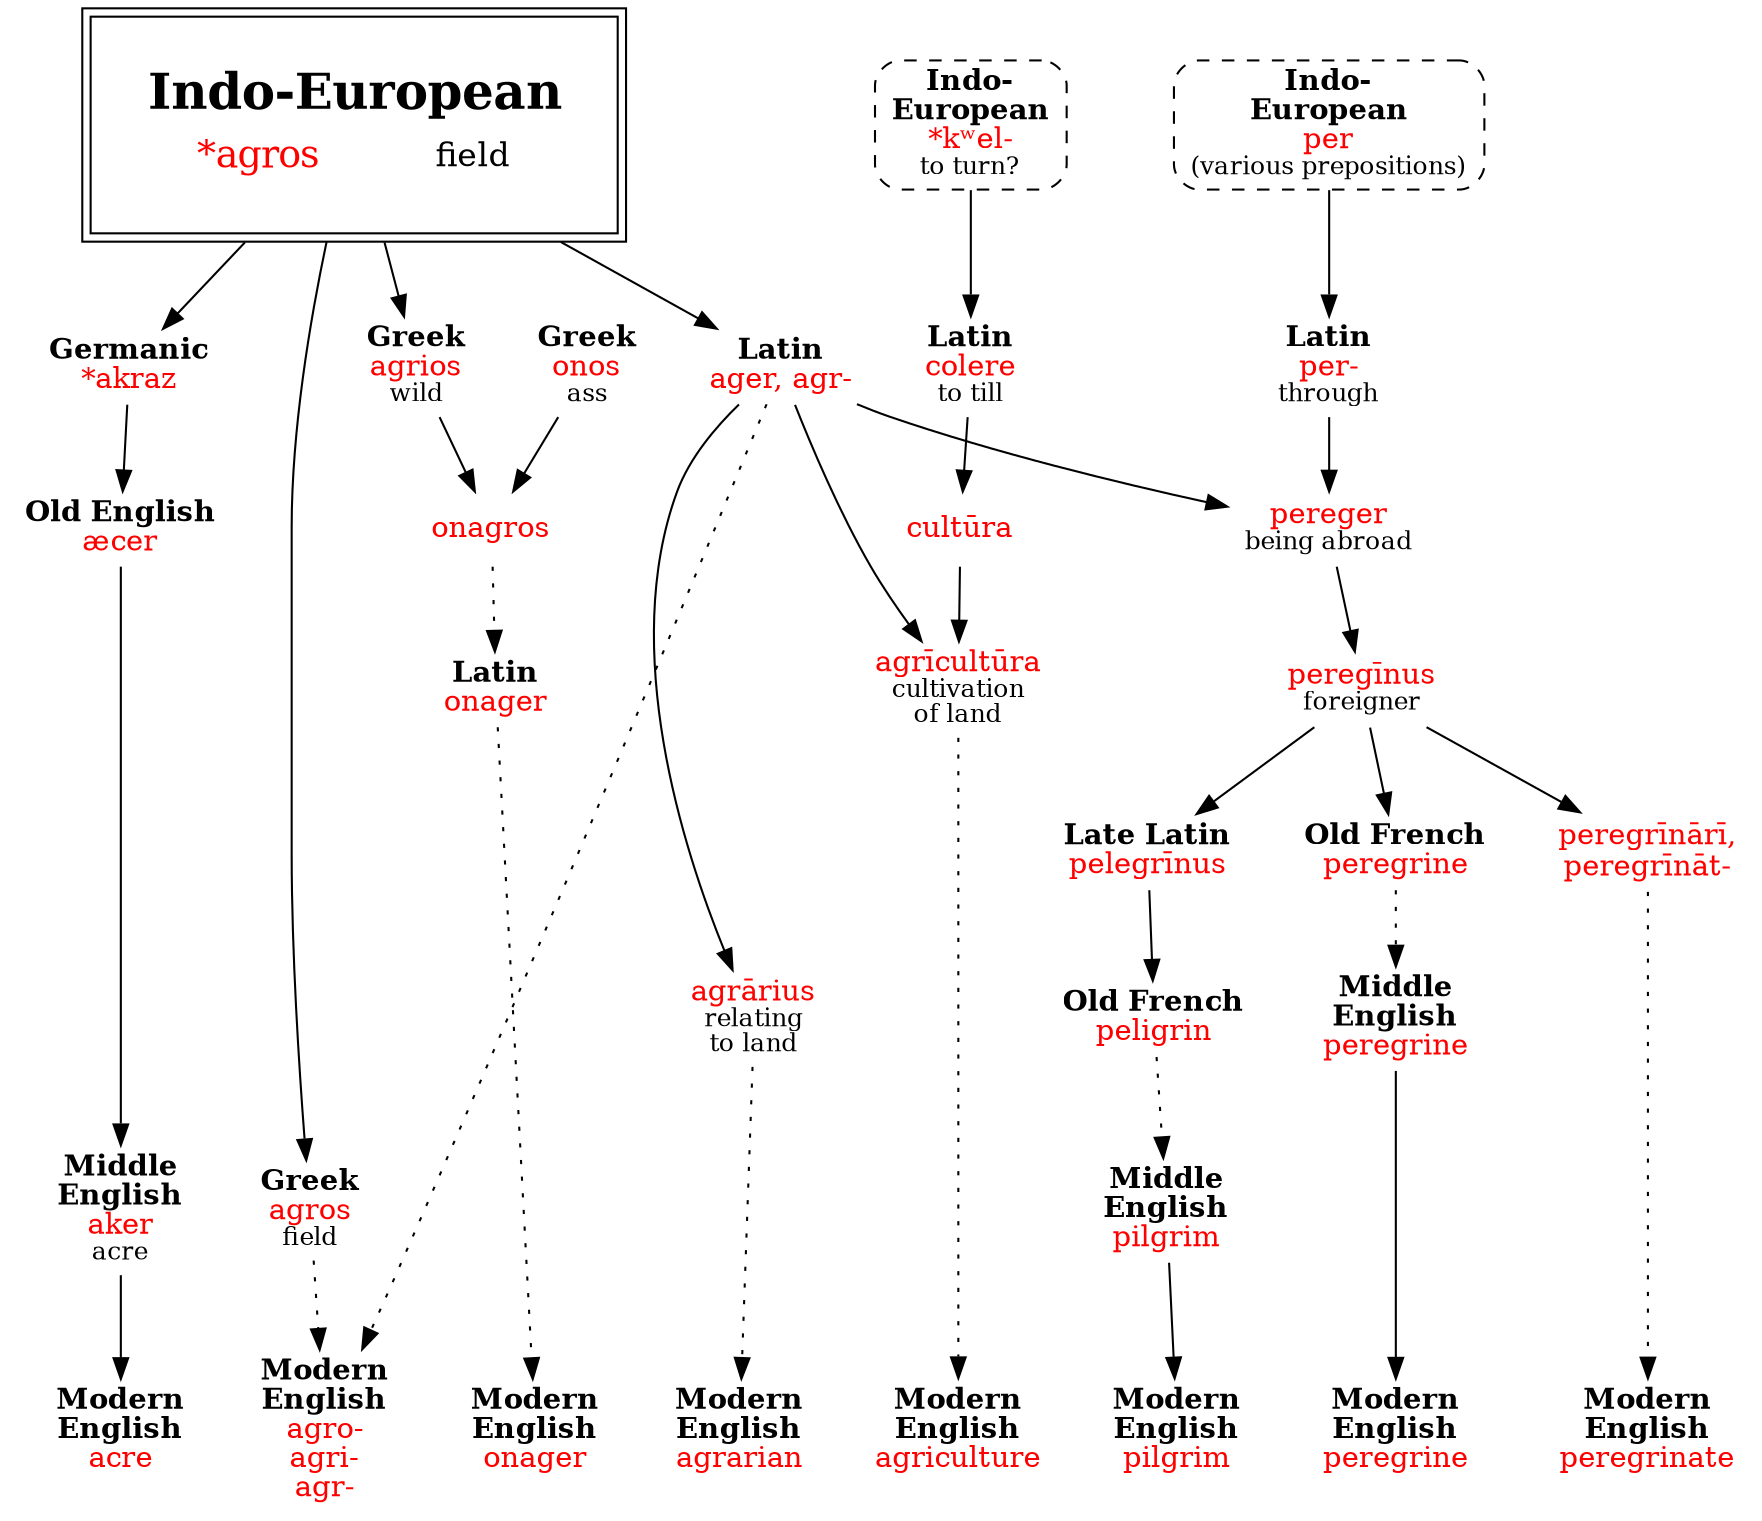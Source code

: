strict digraph {
/* sources: AHD, roots*/
node [shape=none]

agrosIE [label=<<table border="0"><tr><td colspan="2"><font point-size="24"><b>Indo-European</b></font></td></tr><tr><td><font point-size="18" color="red">*agros</font></td><td><font point-size="16">field</font></td></tr></table>> tooltip="Indo-European \"agros\" field" shape=box peripheries=2 margin=.3]

/* derived from ag-move */

/* acre */
akrazGm [label=<<b>Germanic</b><br/><font color="red">*akraz</font>>]
aecerOE [label=<<b>Old English</b><br/><font color="red">æcer</font>>]
akerME [label=<<b>Middle<br/>English</b><br/><font color="red">aker</font><br/><font point-size="12">acre</font>>]
acre [label=<<b>Modern<br/>English</b><br/><font color="red">acre</font>>]
agrosIE -> akrazGm -> aecerOE -> akerME -> acre

/* agrarian */
agerL [label=<<b>Latin</b><br/><font color="red">ager, agr-</font>>]
agrariusL [label=<<font color="red">agrārius</font><br/><font point-size="12">relating<br/>to land</font>>]
agrarian [label=<<b>Modern<br/>English</b><br/><font color="red">agrarian</font>>]
agrosIE -> agerL -> agrariusL
agrariusL -> agrarian [style=dotted]

/* agriculture */
agriculturaL [label=<<font color="red">agrīcultūra</font><br/><font point-size="12">cultivation<br/>of land</font>>]
agriculture [label=<<b>Modern<br/>English</b><br/><font color="red">agriculture</font>>]
kwelIE [label=<<b>Indo-<br/>European</b><br/><font color="red">*kʷel-</font><br/><font point-size="12">to turn?</font>> shape=box style="dashed,rounded" URL="kwel-turn.svg"]
colereL [label=<<b>Latin</b><br/><font color="red">colere</font><br/><font point-size="12">to till</font>>]
culturaL [label=<<font color="red">cultūra</font>>]
kwelIE -> colereL -> culturaL
{ agerL culturaL } -> agriculturaL
agriculturaL -> agriculture [style=dotted]

/* peregrine, peregrinate */
perIE [label=<<b>Indo-<br/>European</b><br/><font color="red">per</font><br/><font point-size="12">(various prepositions)</font>> shape=box style="dashed,rounded" URL="per-peri.svg"]
perL [label=<<b>Latin</b><br/><font color="red">per-</font><br/><font point-size="12">through</font>>]
perIE -> perL
peregerL [label=<<font color="red">pereger</font><br/><font point-size="12">being abroad</font>>]
peregrinusL [label=<<font color="red">peregīnus</font><br/><font point-size="12">foreigner</font>>]
peregrineOF [label=<<b>Old French</b><br/><font color="red">peregrine</font>>]
peregrineME [label=<<b>Middle<br/>English</b><br/><font color="red">peregrine</font>>]
peregrine [label=<<b>Modern<br/>English</b><br/><font color="red">peregrine</font>>]
{ perL agerL } -> peregerL -> peregrinusL -> peregrineOF
peregrineOF -> peregrineME [style=dotted]
peregrineME -> peregrine
peregrinariL [label=<<font color="red">peregrīnārī,<br/>peregrīnāt-</font>>]
peregrinate [label=<<b>Modern<br/>English</b><br/><font color="red">peregrinate</font>>]
peregrinusL -> peregrinariL
peregrinariL -> peregrinate [style=dotted]

/* pilgrim */
pelegrinusL [label=<<b>Late Latin</b><br/><font color="red">pelegrīnus</font>>]
peligrinOF  [label=<<b>Old French</b><br/><font color="red">peligrin</font>>]
pilgrimME [label=<<b>Middle<br/>English</b><br/><font color="red">pilgrim</font>>]
pilgrim [label=<<b>Modern<br/>English</b><br/><font color="red">pilgrim</font>>]
peregrinusL -> pelegrinusL -> peligrinOF
peligrinOF -> pilgrimME [style=dotted]
pilgrimME -> pilgrim 

/* agro- */
agrosG [label=<<b>Greek</b><br/><font color="red">agros</font><br/><font point-size="12">field</font>>]
agro [label=<<b>Modern<br/>English</b><br/><font color="red">agro-<br/>agri-<br/>agr-</font>>]
agrosIE -> agrosG
{ agerL agrosG } -> agro [style=dotted]

/* onager */
agriosG [label=<<b>Greek</b><br/><font color="red">agrios</font><br/><font point-size="12">wild</font>>]
onosG [label=<<b>Greek</b><br/><font color="red">onos</font><br/><font point-size="12">ass</font>>]
onagrosG [label=<<font color="red">onagros</font>>]
onagerL [label=<<b>Latin</b><br/><font color="red">onager</font>>]
onager [label=<<b>Modern<br/>English</b><br/><font color="red">onager</font>>]
agrosIE -> agriosG
{ onosG agriosG } -> onagrosG
onagrosG -> onagerL -> onager [style=dotted]


{ rank=sink acre agrarian agriculture peregrine peregrinate pilgrim agro onager }
{ rank=source }
{ rank=same kwelIE perIE }
}